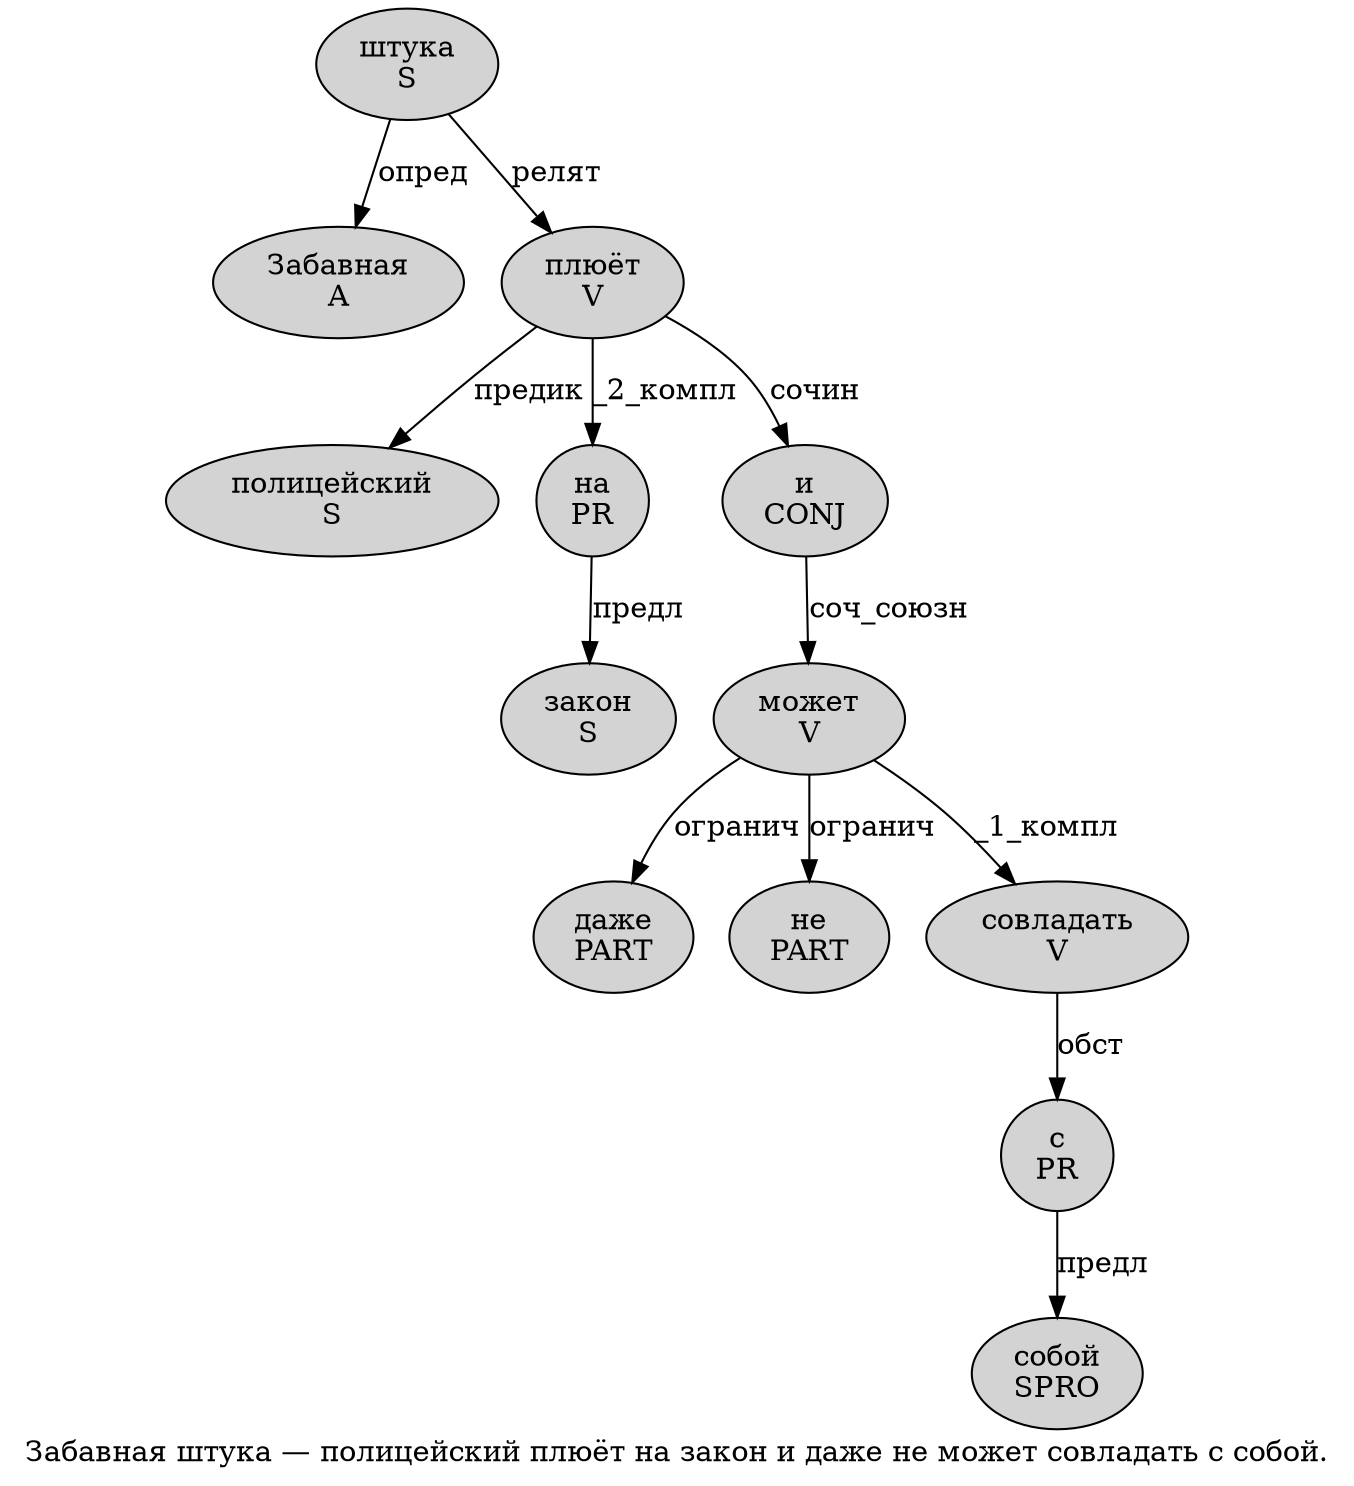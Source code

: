digraph SENTENCE_75 {
	graph [label="Забавная штука — полицейский плюёт на закон и даже не может совладать с собой."]
	node [style=filled]
		0 [label="Забавная
A" color="" fillcolor=lightgray penwidth=1 shape=ellipse]
		1 [label="штука
S" color="" fillcolor=lightgray penwidth=1 shape=ellipse]
		3 [label="полицейский
S" color="" fillcolor=lightgray penwidth=1 shape=ellipse]
		4 [label="плюёт
V" color="" fillcolor=lightgray penwidth=1 shape=ellipse]
		5 [label="на
PR" color="" fillcolor=lightgray penwidth=1 shape=ellipse]
		6 [label="закон
S" color="" fillcolor=lightgray penwidth=1 shape=ellipse]
		7 [label="и
CONJ" color="" fillcolor=lightgray penwidth=1 shape=ellipse]
		8 [label="даже
PART" color="" fillcolor=lightgray penwidth=1 shape=ellipse]
		9 [label="не
PART" color="" fillcolor=lightgray penwidth=1 shape=ellipse]
		10 [label="может
V" color="" fillcolor=lightgray penwidth=1 shape=ellipse]
		11 [label="совладать
V" color="" fillcolor=lightgray penwidth=1 shape=ellipse]
		12 [label="с
PR" color="" fillcolor=lightgray penwidth=1 shape=ellipse]
		13 [label="собой
SPRO" color="" fillcolor=lightgray penwidth=1 shape=ellipse]
			10 -> 8 [label="огранич"]
			10 -> 9 [label="огранич"]
			10 -> 11 [label="_1_компл"]
			4 -> 3 [label="предик"]
			4 -> 5 [label="_2_компл"]
			4 -> 7 [label="сочин"]
			1 -> 0 [label="опред"]
			1 -> 4 [label="релят"]
			12 -> 13 [label="предл"]
			7 -> 10 [label="соч_союзн"]
			5 -> 6 [label="предл"]
			11 -> 12 [label="обст"]
}